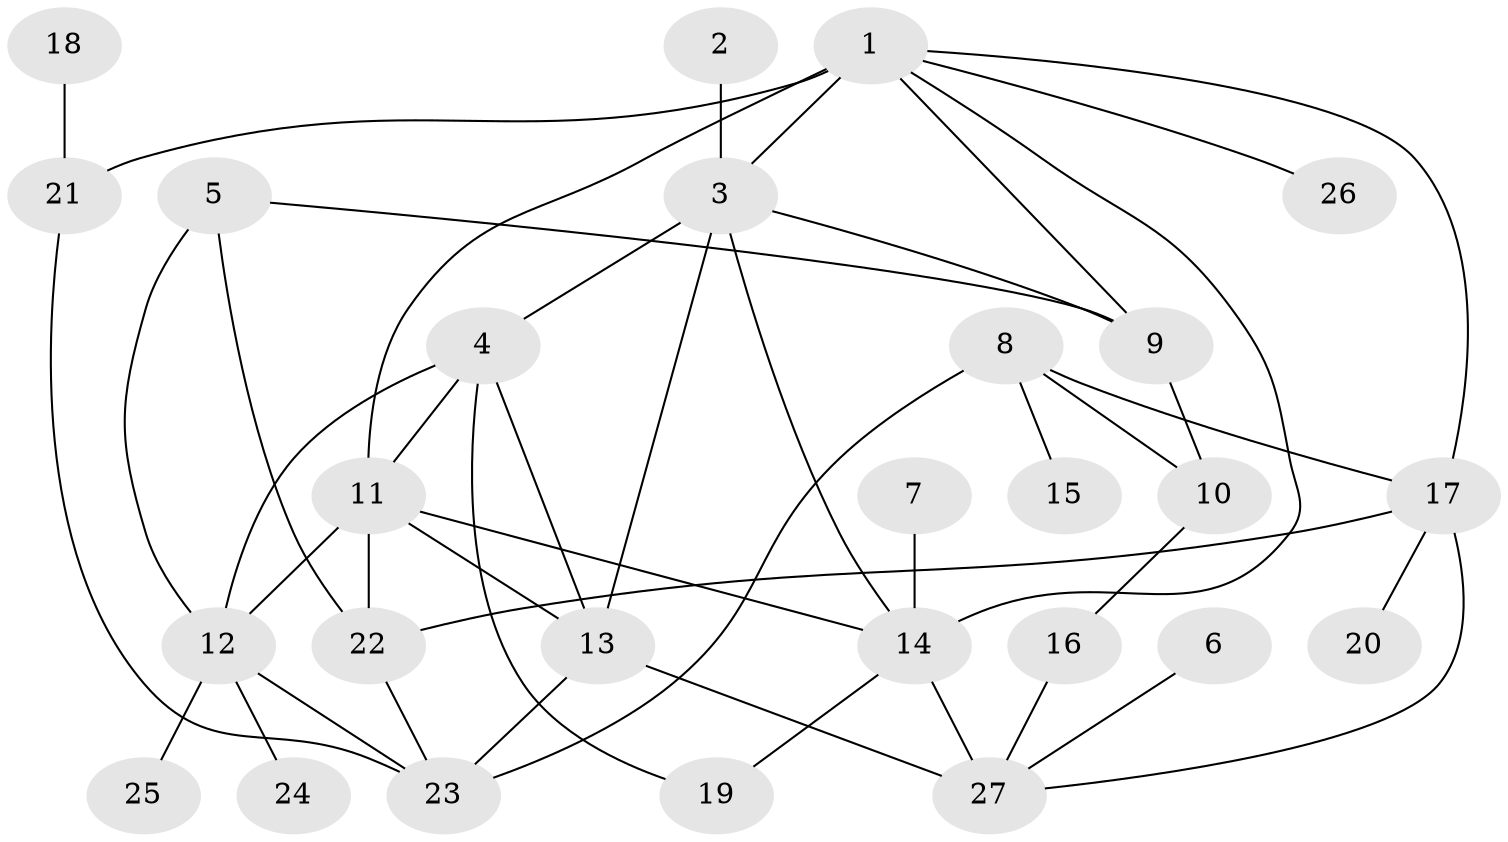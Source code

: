 // original degree distribution, {8: 0.022988505747126436, 2: 0.22988505747126436, 7: 0.011494252873563218, 6: 0.034482758620689655, 3: 0.1839080459770115, 4: 0.13793103448275862, 5: 0.034482758620689655, 1: 0.3448275862068966}
// Generated by graph-tools (version 1.1) at 2025/36/03/04/25 23:36:11]
// undirected, 27 vertices, 45 edges
graph export_dot {
  node [color=gray90,style=filled];
  1;
  2;
  3;
  4;
  5;
  6;
  7;
  8;
  9;
  10;
  11;
  12;
  13;
  14;
  15;
  16;
  17;
  18;
  19;
  20;
  21;
  22;
  23;
  24;
  25;
  26;
  27;
  1 -- 3 [weight=2.0];
  1 -- 9 [weight=1.0];
  1 -- 11 [weight=1.0];
  1 -- 14 [weight=1.0];
  1 -- 17 [weight=1.0];
  1 -- 21 [weight=2.0];
  1 -- 26 [weight=1.0];
  2 -- 3 [weight=2.0];
  3 -- 4 [weight=1.0];
  3 -- 9 [weight=1.0];
  3 -- 13 [weight=1.0];
  3 -- 14 [weight=1.0];
  4 -- 11 [weight=1.0];
  4 -- 12 [weight=1.0];
  4 -- 13 [weight=1.0];
  4 -- 19 [weight=1.0];
  5 -- 9 [weight=1.0];
  5 -- 12 [weight=1.0];
  5 -- 22 [weight=1.0];
  6 -- 27 [weight=1.0];
  7 -- 14 [weight=1.0];
  8 -- 10 [weight=1.0];
  8 -- 15 [weight=1.0];
  8 -- 17 [weight=1.0];
  8 -- 23 [weight=1.0];
  9 -- 10 [weight=1.0];
  10 -- 16 [weight=1.0];
  11 -- 12 [weight=1.0];
  11 -- 13 [weight=1.0];
  11 -- 14 [weight=1.0];
  11 -- 22 [weight=1.0];
  12 -- 23 [weight=1.0];
  12 -- 24 [weight=1.0];
  12 -- 25 [weight=1.0];
  13 -- 23 [weight=2.0];
  13 -- 27 [weight=2.0];
  14 -- 19 [weight=1.0];
  14 -- 27 [weight=1.0];
  16 -- 27 [weight=1.0];
  17 -- 20 [weight=1.0];
  17 -- 22 [weight=1.0];
  17 -- 27 [weight=1.0];
  18 -- 21 [weight=1.0];
  21 -- 23 [weight=1.0];
  22 -- 23 [weight=1.0];
}
